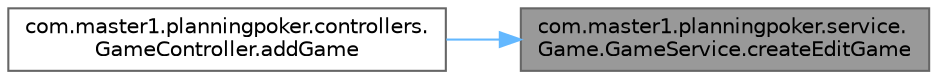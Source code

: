digraph "com.master1.planningpoker.service.Game.GameService.createEditGame"
{
 // LATEX_PDF_SIZE
  bgcolor="transparent";
  edge [fontname=Helvetica,fontsize=10,labelfontname=Helvetica,labelfontsize=10];
  node [fontname=Helvetica,fontsize=10,shape=box,height=0.2,width=0.4];
  rankdir="RL";
  Node1 [id="Node000001",label="com.master1.planningpoker.service.\lGame.GameService.createEditGame",height=0.2,width=0.4,color="gray40", fillcolor="grey60", style="filled", fontcolor="black",tooltip=" "];
  Node1 -> Node2 [id="edge1_Node000001_Node000002",dir="back",color="steelblue1",style="solid",tooltip=" "];
  Node2 [id="Node000002",label="com.master1.planningpoker.controllers.\lGameController.addGame",height=0.2,width=0.4,color="grey40", fillcolor="white", style="filled",URL="$classcom_1_1master1_1_1planningpoker_1_1controllers_1_1_game_controller.html#adb137e746d3c9e4767424a2892ced65d",tooltip="Ajoute ou modifie un jeu (game). Cette méthode permet d'ajouter ou de modifier un jeu dans le système..."];
}
